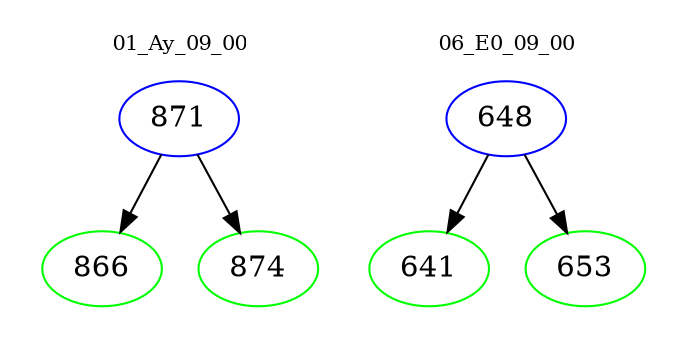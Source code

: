 digraph{
subgraph cluster_0 {
color = white
label = "01_Ay_09_00";
fontsize=10;
T0_871 [label="871", color="blue"]
T0_871 -> T0_866 [color="black"]
T0_866 [label="866", color="green"]
T0_871 -> T0_874 [color="black"]
T0_874 [label="874", color="green"]
}
subgraph cluster_1 {
color = white
label = "06_E0_09_00";
fontsize=10;
T1_648 [label="648", color="blue"]
T1_648 -> T1_641 [color="black"]
T1_641 [label="641", color="green"]
T1_648 -> T1_653 [color="black"]
T1_653 [label="653", color="green"]
}
}
